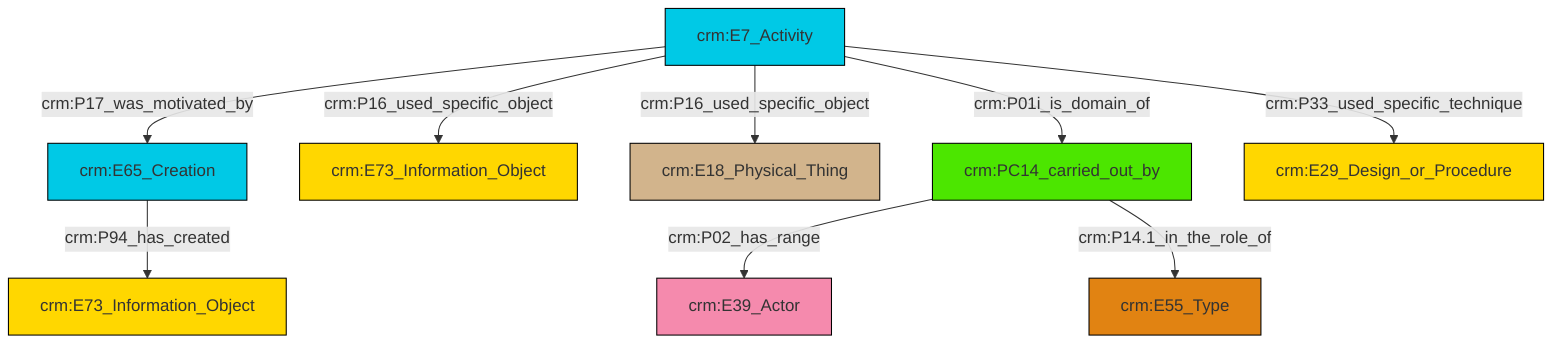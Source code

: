 graph TD
classDef Literal fill:#f2f2f2,stroke:#000000;
classDef CRM_Entity fill:#FFFFFF,stroke:#000000;
classDef Temporal_Entity fill:#00C9E6, stroke:#000000;
classDef Type fill:#E18312, stroke:#000000;
classDef Time-Span fill:#2C9C91, stroke:#000000;
classDef Appellation fill:#FFEB7F, stroke:#000000;
classDef Place fill:#008836, stroke:#000000;
classDef Persistent_Item fill:#B266B2, stroke:#000000;
classDef Conceptual_Object fill:#FFD700, stroke:#000000;
classDef Physical_Thing fill:#D2B48C, stroke:#000000;
classDef Actor fill:#f58aad, stroke:#000000;
classDef PC_Classes fill:#4ce600, stroke:#000000;
classDef Multi fill:#cccccc,stroke:#000000;

0["crm:E7_Activity"]:::Temporal_Entity -->|crm:P17_was_motivated_by| 2["crm:E65_Creation"]:::Temporal_Entity
0["crm:E7_Activity"]:::Temporal_Entity -->|crm:P16_used_specific_object| 5["crm:E18_Physical_Thing"]:::Physical_Thing
6["crm:PC14_carried_out_by"]:::PC_Classes -->|crm:P02_has_range| 7["crm:E39_Actor"]:::Actor
0["crm:E7_Activity"]:::Temporal_Entity -->|crm:P33_used_specific_technique| 9["crm:E29_Design_or_Procedure"]:::Conceptual_Object
0["crm:E7_Activity"]:::Temporal_Entity -->|crm:P01i_is_domain_of| 6["crm:PC14_carried_out_by"]:::PC_Classes
6["crm:PC14_carried_out_by"]:::PC_Classes -->|crm:P14.1_in_the_role_of| 11["crm:E55_Type"]:::Type
2["crm:E65_Creation"]:::Temporal_Entity -->|crm:P94_has_created| 12["crm:E73_Information_Object"]:::Conceptual_Object
0["crm:E7_Activity"]:::Temporal_Entity -->|crm:P16_used_specific_object| 3["crm:E73_Information_Object"]:::Conceptual_Object